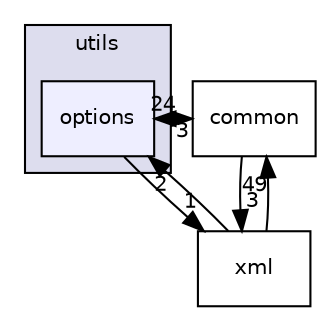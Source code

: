 digraph "options" {
  compound=true
  node [ fontsize="10", fontname="Helvetica"];
  edge [ labelfontsize="10", labelfontname="Helvetica"];
  subgraph clusterdir_313caf1132e152dd9b58bea13a4052ca {
    graph [ bgcolor="#ddddee", pencolor="black", label="utils" fontname="Helvetica", fontsize="10", URL="dir_313caf1132e152dd9b58bea13a4052ca.html"]
  dir_4889560a678991449e59824d8ca39e17 [shape=box, label="options", style="filled", fillcolor="#eeeeff", pencolor="black", URL="dir_4889560a678991449e59824d8ca39e17.html"];
  }
  dir_bf12584007c722bc233481bc9c6db799 [shape=box label="common" URL="dir_bf12584007c722bc233481bc9c6db799.html"];
  dir_c4828c5112473cf28dde58fa08cfba66 [shape=box label="xml" URL="dir_c4828c5112473cf28dde58fa08cfba66.html"];
  dir_bf12584007c722bc233481bc9c6db799->dir_c4828c5112473cf28dde58fa08cfba66 [headlabel="3", labeldistance=1.5 headhref="dir_000002_000024.html"];
  dir_bf12584007c722bc233481bc9c6db799->dir_4889560a678991449e59824d8ca39e17 [headlabel="3", labeldistance=1.5 headhref="dir_000002_000061.html"];
  dir_c4828c5112473cf28dde58fa08cfba66->dir_bf12584007c722bc233481bc9c6db799 [headlabel="49", labeldistance=1.5 headhref="dir_000024_000002.html"];
  dir_c4828c5112473cf28dde58fa08cfba66->dir_4889560a678991449e59824d8ca39e17 [headlabel="2", labeldistance=1.5 headhref="dir_000024_000061.html"];
  dir_4889560a678991449e59824d8ca39e17->dir_bf12584007c722bc233481bc9c6db799 [headlabel="24", labeldistance=1.5 headhref="dir_000061_000002.html"];
  dir_4889560a678991449e59824d8ca39e17->dir_c4828c5112473cf28dde58fa08cfba66 [headlabel="1", labeldistance=1.5 headhref="dir_000061_000024.html"];
}
